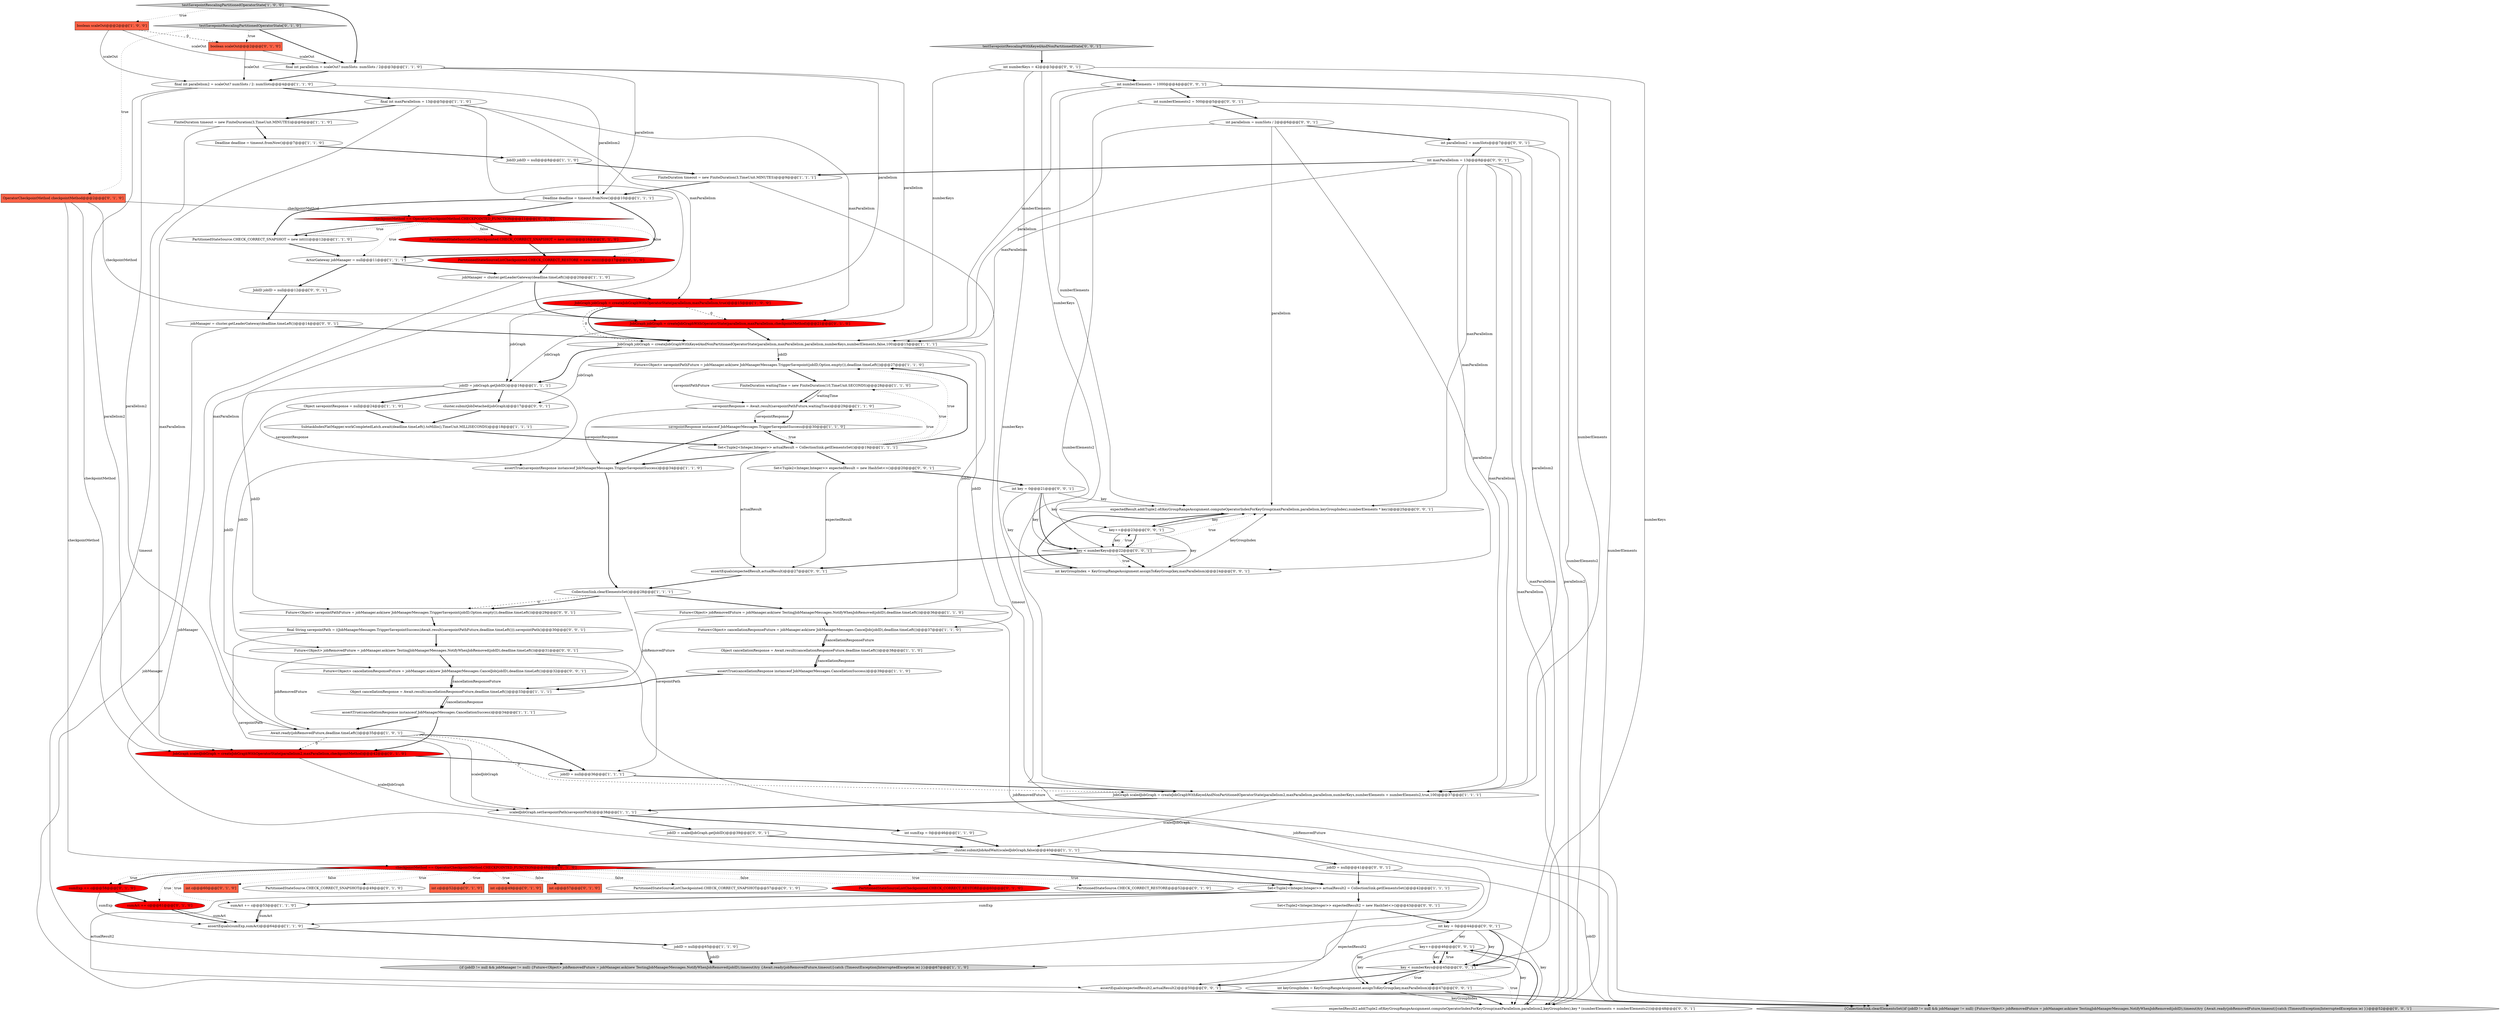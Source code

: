 digraph {
36 [style = filled, label = "boolean scaleOut@@@2@@@['1', '0', '0']", fillcolor = tomato, shape = box image = "AAA1AAABBB1BBB"];
62 [style = filled, label = "jobManager = cluster.getLeaderGateway(deadline.timeLeft())@@@14@@@['0', '0', '1']", fillcolor = white, shape = ellipse image = "AAA0AAABBB3BBB"];
35 [style = filled, label = "int sumExp = 0@@@46@@@['1', '1', '0']", fillcolor = white, shape = ellipse image = "AAA0AAABBB1BBB"];
46 [style = filled, label = "PartitionedStateSourceListCheckpointed.CHECK_CORRECT_RESTORE = new int((((@@@17@@@['0', '1', '0']", fillcolor = red, shape = ellipse image = "AAA1AAABBB2BBB"];
12 [style = filled, label = "Future<Object> jobRemovedFuture = jobManager.ask(new TestingJobManagerMessages.NotifyWhenJobRemoved(jobID),deadline.timeLeft())@@@36@@@['1', '1', '0']", fillcolor = white, shape = ellipse image = "AAA0AAABBB1BBB"];
3 [style = filled, label = "{if (jobID != null && jobManager != null) {Future<Object> jobRemovedFuture = jobManager.ask(new TestingJobManagerMessages.NotifyWhenJobRemoved(jobID),timeout)try {Await.ready(jobRemovedFuture,timeout)}catch (TimeoutException|InterruptedException ie) }}@@@67@@@['1', '1', '0']", fillcolor = lightgray, shape = ellipse image = "AAA0AAABBB1BBB"];
1 [style = filled, label = "CollectionSink.clearElementsSet()@@@28@@@['1', '1', '1']", fillcolor = white, shape = ellipse image = "AAA0AAABBB1BBB"];
8 [style = filled, label = "FiniteDuration waitingTime = new FiniteDuration(10,TimeUnit.SECONDS)@@@28@@@['1', '1', '0']", fillcolor = white, shape = ellipse image = "AAA0AAABBB1BBB"];
29 [style = filled, label = "assertTrue(savepointResponse instanceof JobManagerMessages.TriggerSavepointSuccess)@@@34@@@['1', '1', '0']", fillcolor = white, shape = ellipse image = "AAA0AAABBB1BBB"];
53 [style = filled, label = "PartitionedStateSourceListCheckpointed.CHECK_CORRECT_SNAPSHOT@@@57@@@['0', '1', '0']", fillcolor = white, shape = ellipse image = "AAA0AAABBB2BBB"];
56 [style = filled, label = "PartitionedStateSourceListCheckpointed.CHECK_CORRECT_RESTORE@@@60@@@['0', '1', '0']", fillcolor = red, shape = ellipse image = "AAA1AAABBB2BBB"];
2 [style = filled, label = "assertTrue(cancellationResponse instanceof JobManagerMessages.CancellationSuccess)@@@39@@@['1', '1', '0']", fillcolor = white, shape = ellipse image = "AAA0AAABBB1BBB"];
16 [style = filled, label = "JobGraph jobGraph = createJobGraphWithOperatorState(parallelism,maxParallelism,true)@@@15@@@['1', '0', '0']", fillcolor = red, shape = ellipse image = "AAA1AAABBB1BBB"];
49 [style = filled, label = "PartitionedStateSource.CHECK_CORRECT_RESTORE@@@52@@@['0', '1', '0']", fillcolor = white, shape = ellipse image = "AAA0AAABBB2BBB"];
38 [style = filled, label = "jobID = null@@@65@@@['1', '1', '0']", fillcolor = white, shape = ellipse image = "AAA0AAABBB1BBB"];
88 [style = filled, label = "expectedResult.add(Tuple2.of(KeyGroupRangeAssignment.computeOperatorIndexForKeyGroup(maxParallelism,parallelism,keyGroupIndex),numberElements * key))@@@25@@@['0', '0', '1']", fillcolor = white, shape = ellipse image = "AAA0AAABBB3BBB"];
51 [style = filled, label = "int c@@@60@@@['0', '1', '0']", fillcolor = tomato, shape = box image = "AAA0AAABBB2BBB"];
81 [style = filled, label = "assertEquals(expectedResult2,actualResult2)@@@50@@@['0', '0', '1']", fillcolor = white, shape = ellipse image = "AAA0AAABBB3BBB"];
25 [style = filled, label = "testSavepointRescalingPartitionedOperatorState['1', '0', '0']", fillcolor = lightgray, shape = diamond image = "AAA0AAABBB1BBB"];
39 [style = filled, label = "Await.ready(jobRemovedFuture,deadline.timeLeft())@@@35@@@['1', '0', '1']", fillcolor = white, shape = ellipse image = "AAA0AAABBB1BBB"];
86 [style = filled, label = "int numberElements2 = 500@@@5@@@['0', '0', '1']", fillcolor = white, shape = ellipse image = "AAA0AAABBB3BBB"];
57 [style = filled, label = "PartitionedStateSource.CHECK_CORRECT_SNAPSHOT@@@49@@@['0', '1', '0']", fillcolor = white, shape = ellipse image = "AAA0AAABBB2BBB"];
43 [style = filled, label = "checkpointMethod == OperatorCheckpointMethod.CHECKPOINTED_FUNCTION@@@48@@@['0', '1', '0']", fillcolor = red, shape = diamond image = "AAA1AAABBB2BBB"];
59 [style = filled, label = "int c@@@57@@@['0', '1', '0']", fillcolor = tomato, shape = box image = "AAA1AAABBB2BBB"];
64 [style = filled, label = "int key = 0@@@21@@@['0', '0', '1']", fillcolor = white, shape = ellipse image = "AAA0AAABBB3BBB"];
31 [style = filled, label = "Object cancellationResponse = Await.result(cancellationResponseFuture,deadline.timeLeft())@@@33@@@['1', '1', '1']", fillcolor = white, shape = ellipse image = "AAA0AAABBB1BBB"];
67 [style = filled, label = "key++@@@46@@@['0', '0', '1']", fillcolor = white, shape = ellipse image = "AAA0AAABBB3BBB"];
61 [style = filled, label = "int maxParallelism = 13@@@8@@@['0', '0', '1']", fillcolor = white, shape = ellipse image = "AAA0AAABBB3BBB"];
42 [style = filled, label = "checkpointMethod == OperatorCheckpointMethod.CHECKPOINTED_FUNCTION@@@11@@@['0', '1', '0']", fillcolor = red, shape = diamond image = "AAA1AAABBB2BBB"];
10 [style = filled, label = "SubtaskIndexFlatMapper.workCompletedLatch.await(deadline.timeLeft().toMillis(),TimeUnit.MILLISECONDS)@@@18@@@['1', '1', '1']", fillcolor = white, shape = ellipse image = "AAA0AAABBB1BBB"];
11 [style = filled, label = "Future<Object> savepointPathFuture = jobManager.ask(new JobManagerMessages.TriggerSavepoint(jobID,Option.empty()),deadline.timeLeft())@@@27@@@['1', '1', '0']", fillcolor = white, shape = ellipse image = "AAA0AAABBB1BBB"];
9 [style = filled, label = "PartitionedStateSource.CHECK_CORRECT_SNAPSHOT = new int((((@@@12@@@['1', '1', '0']", fillcolor = white, shape = ellipse image = "AAA0AAABBB1BBB"];
50 [style = filled, label = "JobGraph jobGraph = createJobGraphWithOperatorState(parallelism,maxParallelism,checkpointMethod)@@@21@@@['0', '1', '0']", fillcolor = red, shape = ellipse image = "AAA1AAABBB2BBB"];
83 [style = filled, label = "jobID = scaledJobGraph.getJobID()@@@39@@@['0', '0', '1']", fillcolor = white, shape = ellipse image = "AAA0AAABBB3BBB"];
27 [style = filled, label = "FiniteDuration timeout = new FiniteDuration(3,TimeUnit.MINUTES)@@@9@@@['1', '1', '1']", fillcolor = white, shape = ellipse image = "AAA0AAABBB1BBB"];
91 [style = filled, label = "int numberElements = 1000@@@4@@@['0', '0', '1']", fillcolor = white, shape = ellipse image = "AAA0AAABBB3BBB"];
75 [style = filled, label = "expectedResult2.add(Tuple2.of(KeyGroupRangeAssignment.computeOperatorIndexForKeyGroup(maxParallelism,parallelism2,keyGroupIndex),key * (numberElements + numberElements2)))@@@48@@@['0', '0', '1']", fillcolor = white, shape = ellipse image = "AAA0AAABBB3BBB"];
32 [style = filled, label = "final int maxParallelism = 13@@@5@@@['1', '1', '0']", fillcolor = white, shape = ellipse image = "AAA0AAABBB1BBB"];
66 [style = filled, label = "key < numberKeys@@@22@@@['0', '0', '1']", fillcolor = white, shape = diamond image = "AAA0AAABBB3BBB"];
89 [style = filled, label = "assertEquals(expectedResult,actualResult)@@@27@@@['0', '0', '1']", fillcolor = white, shape = ellipse image = "AAA0AAABBB3BBB"];
0 [style = filled, label = "savepointResponse = Await.result(savepointPathFuture,waitingTime)@@@29@@@['1', '1', '0']", fillcolor = white, shape = ellipse image = "AAA0AAABBB1BBB"];
26 [style = filled, label = "assertEquals(sumExp,sumAct)@@@64@@@['1', '1', '0']", fillcolor = white, shape = ellipse image = "AAA0AAABBB1BBB"];
33 [style = filled, label = "JobGraph scaledJobGraph = createJobGraphWithKeyedAndNonPartitionedOperatorState(parallelism2,maxParallelism,parallelism,numberKeys,numberElements + numberElements2,true,100)@@@37@@@['1', '1', '1']", fillcolor = white, shape = ellipse image = "AAA0AAABBB1BBB"];
23 [style = filled, label = "FiniteDuration timeout = new FiniteDuration(3,TimeUnit.MINUTES)@@@6@@@['1', '1', '0']", fillcolor = white, shape = ellipse image = "AAA0AAABBB1BBB"];
68 [style = filled, label = "Set<Tuple2<Integer,Integer>> expectedResult2 = new HashSet<>()@@@43@@@['0', '0', '1']", fillcolor = white, shape = ellipse image = "AAA0AAABBB3BBB"];
14 [style = filled, label = "Set<Tuple2<Integer,Integer>> actualResult = CollectionSink.getElementsSet()@@@19@@@['1', '1', '1']", fillcolor = white, shape = ellipse image = "AAA0AAABBB1BBB"];
60 [style = filled, label = "boolean scaleOut@@@2@@@['0', '1', '0']", fillcolor = tomato, shape = box image = "AAA1AAABBB2BBB"];
28 [style = filled, label = "Deadline deadline = timeout.fromNow()@@@7@@@['1', '1', '0']", fillcolor = white, shape = ellipse image = "AAA0AAABBB1BBB"];
90 [style = filled, label = "int keyGroupIndex = KeyGroupRangeAssignment.assignToKeyGroup(key,maxParallelism)@@@47@@@['0', '0', '1']", fillcolor = white, shape = ellipse image = "AAA0AAABBB3BBB"];
69 [style = filled, label = "int numberKeys = 42@@@3@@@['0', '0', '1']", fillcolor = white, shape = ellipse image = "AAA0AAABBB3BBB"];
54 [style = filled, label = "sumExp += c@@@58@@@['0', '1', '0']", fillcolor = red, shape = ellipse image = "AAA1AAABBB2BBB"];
78 [style = filled, label = "int keyGroupIndex = KeyGroupRangeAssignment.assignToKeyGroup(key,maxParallelism)@@@24@@@['0', '0', '1']", fillcolor = white, shape = ellipse image = "AAA0AAABBB3BBB"];
84 [style = filled, label = "key++@@@23@@@['0', '0', '1']", fillcolor = white, shape = ellipse image = "AAA0AAABBB3BBB"];
65 [style = filled, label = "Future<Object> savepointPathFuture = jobManager.ask(new JobManagerMessages.TriggerSavepoint(jobID,Option.empty()),deadline.timeLeft())@@@29@@@['0', '0', '1']", fillcolor = white, shape = ellipse image = "AAA0AAABBB3BBB"];
37 [style = filled, label = "assertTrue(cancellationResponse instanceof JobManagerMessages.CancellationSuccess)@@@34@@@['1', '1', '1']", fillcolor = white, shape = ellipse image = "AAA0AAABBB1BBB"];
77 [style = filled, label = "{CollectionSink.clearElementsSet()if (jobID != null && jobManager != null) {Future<Object> jobRemovedFuture = jobManager.ask(new TestingJobManagerMessages.NotifyWhenJobRemoved(jobID),timeout)try {Await.ready(jobRemovedFuture,timeout)}catch (TimeoutException|InterruptedException ie) }}@@@52@@@['0', '0', '1']", fillcolor = lightgray, shape = ellipse image = "AAA0AAABBB3BBB"];
34 [style = filled, label = "scaledJobGraph.setSavepointPath(savepointPath)@@@38@@@['1', '1', '1']", fillcolor = white, shape = ellipse image = "AAA0AAABBB1BBB"];
85 [style = filled, label = "cluster.submitJobDetached(jobGraph)@@@17@@@['0', '0', '1']", fillcolor = white, shape = ellipse image = "AAA0AAABBB3BBB"];
58 [style = filled, label = "JobGraph scaledJobGraph = createJobGraphWithOperatorState(parallelism2,maxParallelism,checkpointMethod)@@@42@@@['0', '1', '0']", fillcolor = red, shape = ellipse image = "AAA1AAABBB2BBB"];
52 [style = filled, label = "int c@@@52@@@['0', '1', '0']", fillcolor = tomato, shape = box image = "AAA0AAABBB2BBB"];
13 [style = filled, label = "Future<Object> cancellationResponseFuture = jobManager.ask(new JobManagerMessages.CancelJob(jobID),deadline.timeLeft())@@@37@@@['1', '1', '0']", fillcolor = white, shape = ellipse image = "AAA0AAABBB1BBB"];
76 [style = filled, label = "key < numberKeys@@@45@@@['0', '0', '1']", fillcolor = white, shape = diamond image = "AAA0AAABBB3BBB"];
40 [style = filled, label = "sumAct += c@@@53@@@['1', '1', '0']", fillcolor = white, shape = ellipse image = "AAA0AAABBB1BBB"];
15 [style = filled, label = "Deadline deadline = timeout.fromNow()@@@10@@@['1', '1', '1']", fillcolor = white, shape = ellipse image = "AAA0AAABBB1BBB"];
41 [style = filled, label = "JobGraph jobGraph = createJobGraphWithKeyedAndNonPartitionedOperatorState(parallelism,maxParallelism,parallelism,numberKeys,numberElements,false,100)@@@15@@@['1', '1', '1']", fillcolor = white, shape = ellipse image = "AAA0AAABBB1BBB"];
73 [style = filled, label = "JobID jobID = null@@@12@@@['0', '0', '1']", fillcolor = white, shape = ellipse image = "AAA0AAABBB3BBB"];
71 [style = filled, label = "int key = 0@@@44@@@['0', '0', '1']", fillcolor = white, shape = ellipse image = "AAA0AAABBB3BBB"];
24 [style = filled, label = "jobID = jobGraph.getJobID()@@@16@@@['1', '1', '1']", fillcolor = white, shape = ellipse image = "AAA0AAABBB1BBB"];
30 [style = filled, label = "Object savepointResponse = null@@@24@@@['1', '1', '0']", fillcolor = white, shape = ellipse image = "AAA0AAABBB1BBB"];
82 [style = filled, label = "final String savepointPath = ((JobManagerMessages.TriggerSavepointSuccess)Await.result(savepointPathFuture,deadline.timeLeft())).savepointPath()@@@30@@@['0', '0', '1']", fillcolor = white, shape = ellipse image = "AAA0AAABBB3BBB"];
87 [style = filled, label = "Set<Tuple2<Integer,Integer>> expectedResult = new HashSet<>()@@@20@@@['0', '0', '1']", fillcolor = white, shape = ellipse image = "AAA0AAABBB3BBB"];
45 [style = filled, label = "sumAct += c@@@61@@@['0', '1', '0']", fillcolor = red, shape = ellipse image = "AAA1AAABBB2BBB"];
79 [style = filled, label = "Future<Object> jobRemovedFuture = jobManager.ask(new TestingJobManagerMessages.NotifyWhenJobRemoved(jobID),deadline.timeLeft())@@@31@@@['0', '0', '1']", fillcolor = white, shape = ellipse image = "AAA0AAABBB3BBB"];
44 [style = filled, label = "PartitionedStateSourceListCheckpointed.CHECK_CORRECT_SNAPSHOT = new int((((@@@16@@@['0', '1', '0']", fillcolor = red, shape = ellipse image = "AAA1AAABBB2BBB"];
80 [style = filled, label = "int parallelism = numSlots / 2@@@6@@@['0', '0', '1']", fillcolor = white, shape = ellipse image = "AAA0AAABBB3BBB"];
18 [style = filled, label = "jobManager = cluster.getLeaderGateway(deadline.timeLeft())@@@20@@@['1', '1', '0']", fillcolor = white, shape = ellipse image = "AAA0AAABBB1BBB"];
63 [style = filled, label = "testSavepointRescalingWithKeyedAndNonPartitionedState['0', '0', '1']", fillcolor = lightgray, shape = diamond image = "AAA0AAABBB3BBB"];
21 [style = filled, label = "cluster.submitJobAndWait(scaledJobGraph,false)@@@40@@@['1', '1', '1']", fillcolor = white, shape = ellipse image = "AAA0AAABBB1BBB"];
70 [style = filled, label = "int parallelism2 = numSlots@@@7@@@['0', '0', '1']", fillcolor = white, shape = ellipse image = "AAA0AAABBB3BBB"];
47 [style = filled, label = "OperatorCheckpointMethod checkpointMethod@@@2@@@['0', '1', '0']", fillcolor = tomato, shape = box image = "AAA0AAABBB2BBB"];
20 [style = filled, label = "JobID jobID = null@@@8@@@['1', '1', '0']", fillcolor = white, shape = ellipse image = "AAA0AAABBB1BBB"];
7 [style = filled, label = "final int parallelism2 = scaleOut? numSlots / 2: numSlots@@@4@@@['1', '1', '0']", fillcolor = white, shape = ellipse image = "AAA0AAABBB1BBB"];
17 [style = filled, label = "savepointResponse instanceof JobManagerMessages.TriggerSavepointSuccess@@@30@@@['1', '1', '0']", fillcolor = white, shape = diamond image = "AAA0AAABBB1BBB"];
6 [style = filled, label = "jobID = null@@@36@@@['1', '1', '1']", fillcolor = white, shape = ellipse image = "AAA0AAABBB1BBB"];
19 [style = filled, label = "ActorGateway jobManager = null@@@11@@@['1', '1', '1']", fillcolor = white, shape = ellipse image = "AAA0AAABBB1BBB"];
74 [style = filled, label = "Future<Object> cancellationResponseFuture = jobManager.ask(new JobManagerMessages.CancelJob(jobID),deadline.timeLeft())@@@32@@@['0', '0', '1']", fillcolor = white, shape = ellipse image = "AAA0AAABBB3BBB"];
4 [style = filled, label = "final int parallelism = scaleOut? numSlots: numSlots / 2@@@3@@@['1', '1', '0']", fillcolor = white, shape = ellipse image = "AAA0AAABBB1BBB"];
72 [style = filled, label = "jobID = null@@@41@@@['0', '0', '1']", fillcolor = white, shape = ellipse image = "AAA0AAABBB3BBB"];
22 [style = filled, label = "Object cancellationResponse = Await.result(cancellationResponseFuture,deadline.timeLeft())@@@38@@@['1', '1', '0']", fillcolor = white, shape = ellipse image = "AAA0AAABBB1BBB"];
5 [style = filled, label = "Set<Tuple2<Integer,Integer>> actualResult2 = CollectionSink.getElementsSet()@@@42@@@['1', '1', '1']", fillcolor = white, shape = ellipse image = "AAA0AAABBB1BBB"];
55 [style = filled, label = "int c@@@49@@@['0', '1', '0']", fillcolor = tomato, shape = box image = "AAA0AAABBB2BBB"];
48 [style = filled, label = "testSavepointRescalingPartitionedOperatorState['0', '1', '0']", fillcolor = lightgray, shape = diamond image = "AAA0AAABBB2BBB"];
31->37 [style = bold, label=""];
7->32 [style = bold, label=""];
86->33 [style = solid, label="numberElements2"];
32->23 [style = bold, label=""];
91->88 [style = solid, label="numberElements"];
76->90 [style = bold, label=""];
5->26 [style = solid, label="sumExp"];
28->20 [style = bold, label=""];
66->89 [style = bold, label=""];
14->0 [style = dotted, label="true"];
73->62 [style = bold, label=""];
21->43 [style = bold, label=""];
71->90 [style = solid, label="key"];
13->22 [style = solid, label="cancellationResponseFuture"];
84->66 [style = solid, label="key"];
42->9 [style = bold, label=""];
48->4 [style = bold, label=""];
31->37 [style = solid, label="cancellationResponse"];
74->31 [style = bold, label=""];
5->68 [style = bold, label=""];
43->5 [style = dotted, label="true"];
39->6 [style = bold, label=""];
58->34 [style = solid, label="scaledJobGraph"];
54->26 [style = solid, label="sumExp"];
4->15 [style = solid, label="parallelism"];
47->58 [style = solid, label="checkpointMethod"];
91->86 [style = bold, label=""];
43->53 [style = dotted, label="false"];
84->78 [style = solid, label="key"];
27->15 [style = bold, label=""];
39->34 [style = solid, label="scaledJobGraph"];
90->75 [style = solid, label="keyGroupIndex"];
45->26 [style = solid, label="sumAct"];
20->27 [style = bold, label=""];
16->41 [style = bold, label=""];
24->30 [style = bold, label=""];
23->28 [style = bold, label=""];
8->0 [style = bold, label=""];
44->46 [style = bold, label=""];
42->19 [style = dotted, label="true"];
32->16 [style = solid, label="maxParallelism"];
42->44 [style = bold, label=""];
21->72 [style = bold, label=""];
50->24 [style = solid, label="jobGraph"];
17->14 [style = bold, label=""];
43->55 [style = dotted, label="true"];
67->76 [style = solid, label="key"];
64->88 [style = solid, label="key"];
76->81 [style = bold, label=""];
1->12 [style = bold, label=""];
43->54 [style = dotted, label="true"];
40->26 [style = bold, label=""];
14->11 [style = dotted, label="true"];
61->90 [style = solid, label="maxParallelism"];
41->13 [style = solid, label="jobID"];
27->77 [style = solid, label="timeout"];
13->22 [style = bold, label=""];
22->2 [style = solid, label="cancellationResponse"];
29->1 [style = bold, label=""];
14->11 [style = bold, label=""];
89->1 [style = bold, label=""];
84->88 [style = solid, label="key"];
76->67 [style = dotted, label="true"];
43->57 [style = dotted, label="true"];
2->31 [style = bold, label=""];
12->31 [style = solid, label="jobRemovedFuture"];
78->88 [style = solid, label="keyGroupIndex"];
19->18 [style = bold, label=""];
80->70 [style = bold, label=""];
64->78 [style = solid, label="key"];
10->14 [style = bold, label=""];
37->58 [style = bold, label=""];
0->17 [style = bold, label=""];
66->78 [style = bold, label=""];
43->59 [style = dotted, label="false"];
87->64 [style = bold, label=""];
19->73 [style = bold, label=""];
66->78 [style = dotted, label="true"];
81->77 [style = bold, label=""];
60->7 [style = solid, label="scaleOut"];
69->66 [style = solid, label="numberKeys"];
67->90 [style = solid, label="key"];
1->65 [style = dashed, label="0"];
63->69 [style = bold, label=""];
41->85 [style = solid, label="jobGraph"];
71->67 [style = solid, label="key"];
76->75 [style = dotted, label="true"];
68->81 [style = solid, label="expectedResult2"];
85->10 [style = bold, label=""];
35->21 [style = bold, label=""];
18->50 [style = bold, label=""];
80->33 [style = solid, label="parallelism"];
4->16 [style = solid, label="parallelism"];
64->84 [style = solid, label="key"];
16->41 [style = dashed, label="0"];
16->24 [style = solid, label="jobGraph"];
48->47 [style = dotted, label="true"];
43->56 [style = dotted, label="false"];
15->9 [style = bold, label=""];
34->83 [style = bold, label=""];
72->77 [style = solid, label="jobID"];
14->89 [style = solid, label="actualResult"];
64->66 [style = bold, label=""];
47->42 [style = solid, label="checkpointMethod"];
30->10 [style = bold, label=""];
48->60 [style = dotted, label="true"];
61->27 [style = bold, label=""];
11->8 [style = bold, label=""];
43->49 [style = dotted, label="true"];
39->58 [style = dashed, label="0"];
61->78 [style = solid, label="maxParallelism"];
84->66 [style = bold, label=""];
34->35 [style = bold, label=""];
70->33 [style = solid, label="parallelism2"];
43->52 [style = dotted, label="true"];
33->21 [style = solid, label="scaledJobGraph"];
18->3 [style = solid, label="jobManager"];
74->31 [style = solid, label="cancellationResponseFuture"];
50->41 [style = bold, label=""];
61->88 [style = solid, label="maxParallelism"];
87->89 [style = solid, label="expectedResult"];
86->75 [style = solid, label="numberElements2"];
91->75 [style = solid, label="numberElements"];
88->84 [style = bold, label=""];
70->61 [style = bold, label=""];
79->39 [style = solid, label="jobRemovedFuture"];
78->88 [style = bold, label=""];
11->0 [style = solid, label="savepointPathFuture"];
1->6 [style = solid, label="savepointPath"];
80->41 [style = solid, label="parallelism"];
22->2 [style = bold, label=""];
39->33 [style = dashed, label="0"];
70->75 [style = solid, label="parallelism2"];
8->0 [style = solid, label="waitingTime"];
79->77 [style = solid, label="jobRemovedFuture"];
7->58 [style = solid, label="parallelism2"];
36->4 [style = solid, label="scaleOut"];
64->66 [style = solid, label="key"];
47->50 [style = solid, label="checkpointMethod"];
41->11 [style = solid, label="jobID"];
15->19 [style = bold, label=""];
7->15 [style = solid, label="parallelism2"];
46->18 [style = bold, label=""];
30->29 [style = solid, label="savepointResponse"];
61->41 [style = solid, label="maxParallelism"];
91->41 [style = solid, label="numberElements"];
4->7 [style = bold, label=""];
71->75 [style = solid, label="key"];
38->3 [style = bold, label=""];
69->33 [style = solid, label="numberKeys"];
69->41 [style = solid, label="numberKeys"];
66->88 [style = dotted, label="true"];
41->12 [style = solid, label="jobID"];
71->76 [style = bold, label=""];
14->17 [style = dotted, label="true"];
12->13 [style = bold, label=""];
21->5 [style = bold, label=""];
62->41 [style = bold, label=""];
62->77 [style = solid, label="jobManager"];
43->5 [style = bold, label=""];
32->39 [style = solid, label="maxParallelism"];
0->17 [style = solid, label="savepointResponse"];
32->50 [style = solid, label="maxParallelism"];
82->34 [style = solid, label="savepointPath"];
6->33 [style = bold, label=""];
7->39 [style = solid, label="parallelism2"];
25->36 [style = dotted, label="true"];
14->29 [style = bold, label=""];
14->8 [style = dotted, label="true"];
9->19 [style = bold, label=""];
36->7 [style = solid, label="scaleOut"];
43->40 [style = dotted, label="true"];
83->21 [style = bold, label=""];
76->90 [style = dotted, label="true"];
5->40 [style = bold, label=""];
1->65 [style = bold, label=""];
43->54 [style = bold, label=""];
37->39 [style = bold, label=""];
75->67 [style = bold, label=""];
67->76 [style = bold, label=""];
24->85 [style = bold, label=""];
18->16 [style = bold, label=""];
54->45 [style = bold, label=""];
4->50 [style = solid, label="parallelism"];
42->46 [style = dotted, label="false"];
23->3 [style = solid, label="timeout"];
41->24 [style = bold, label=""];
71->76 [style = solid, label="key"];
47->43 [style = solid, label="checkpointMethod"];
42->44 [style = dotted, label="false"];
25->4 [style = bold, label=""];
0->29 [style = solid, label="savepointResponse"];
69->91 [style = bold, label=""];
66->84 [style = dotted, label="true"];
24->79 [style = solid, label="jobID"];
72->5 [style = bold, label=""];
60->4 [style = solid, label="scaleOut"];
80->88 [style = solid, label="parallelism"];
5->81 [style = solid, label="actualResult2"];
61->33 [style = solid, label="maxParallelism"];
26->38 [style = bold, label=""];
40->26 [style = solid, label="sumAct"];
32->58 [style = solid, label="maxParallelism"];
90->75 [style = bold, label=""];
69->76 [style = solid, label="numberKeys"];
43->51 [style = dotted, label="false"];
15->42 [style = bold, label=""];
67->75 [style = solid, label="key"];
43->45 [style = dotted, label="true"];
68->71 [style = bold, label=""];
42->9 [style = dotted, label="true"];
82->79 [style = bold, label=""];
36->60 [style = dashed, label="0"];
79->74 [style = bold, label=""];
86->80 [style = bold, label=""];
16->50 [style = dashed, label="0"];
24->65 [style = solid, label="jobID"];
38->3 [style = solid, label="jobID"];
58->6 [style = bold, label=""];
45->26 [style = bold, label=""];
12->3 [style = solid, label="jobRemovedFuture"];
91->33 [style = solid, label="numberElements"];
65->82 [style = bold, label=""];
17->29 [style = bold, label=""];
33->34 [style = bold, label=""];
61->75 [style = solid, label="maxParallelism"];
14->87 [style = bold, label=""];
24->74 [style = solid, label="jobID"];
}

